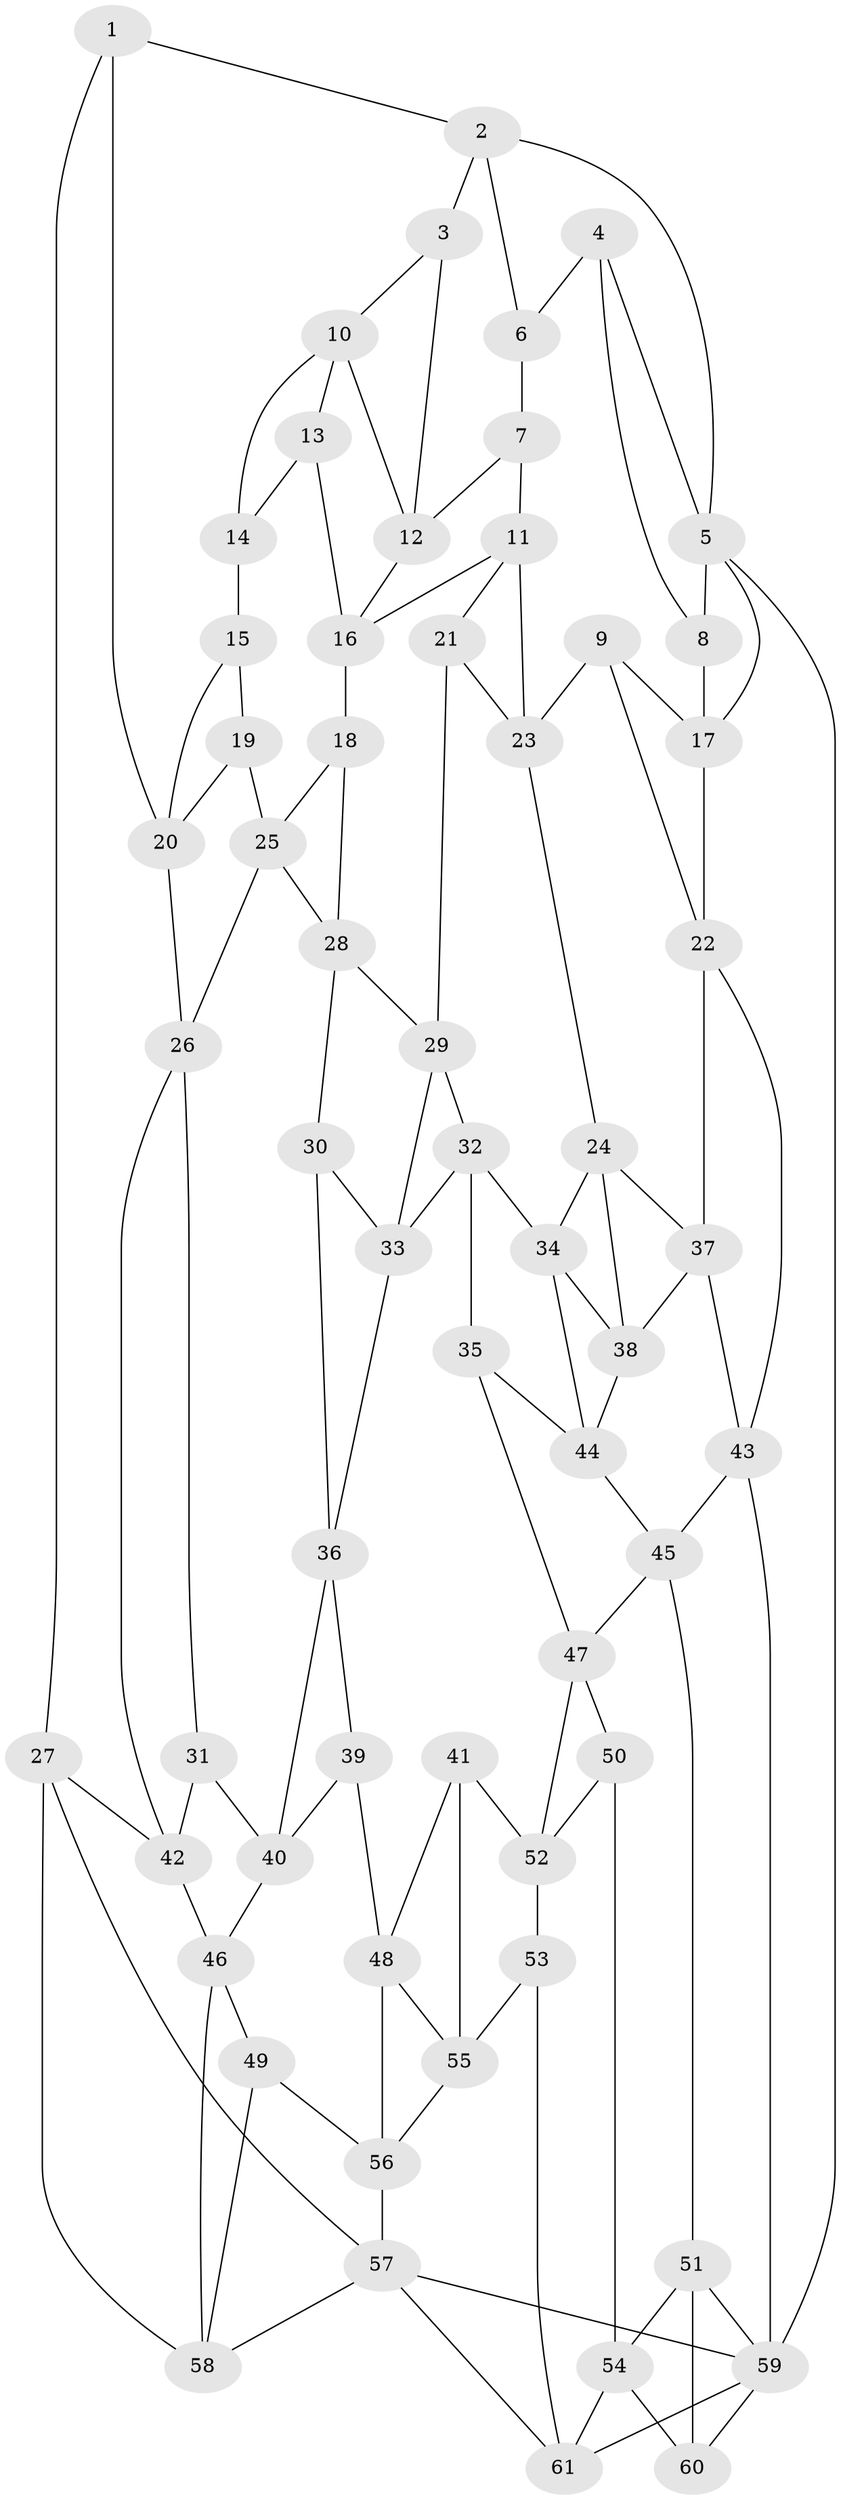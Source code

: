 // original degree distribution, {4: 0.2540983606557377, 5: 0.48360655737704916, 6: 0.23770491803278687, 3: 0.02459016393442623}
// Generated by graph-tools (version 1.1) at 2025/03/03/09/25 03:03:29]
// undirected, 61 vertices, 113 edges
graph export_dot {
graph [start="1"]
  node [color=gray90,style=filled];
  1;
  2;
  3;
  4;
  5;
  6;
  7;
  8;
  9;
  10;
  11;
  12;
  13;
  14;
  15;
  16;
  17;
  18;
  19;
  20;
  21;
  22;
  23;
  24;
  25;
  26;
  27;
  28;
  29;
  30;
  31;
  32;
  33;
  34;
  35;
  36;
  37;
  38;
  39;
  40;
  41;
  42;
  43;
  44;
  45;
  46;
  47;
  48;
  49;
  50;
  51;
  52;
  53;
  54;
  55;
  56;
  57;
  58;
  59;
  60;
  61;
  1 -- 2 [weight=1.0];
  1 -- 20 [weight=1.0];
  1 -- 27 [weight=1.0];
  2 -- 3 [weight=1.0];
  2 -- 5 [weight=1.0];
  2 -- 6 [weight=1.0];
  3 -- 10 [weight=1.0];
  3 -- 12 [weight=1.0];
  4 -- 5 [weight=1.0];
  4 -- 6 [weight=2.0];
  4 -- 8 [weight=1.0];
  5 -- 8 [weight=1.0];
  5 -- 17 [weight=1.0];
  5 -- 59 [weight=1.0];
  6 -- 7 [weight=1.0];
  7 -- 11 [weight=1.0];
  7 -- 12 [weight=1.0];
  8 -- 17 [weight=1.0];
  9 -- 17 [weight=1.0];
  9 -- 22 [weight=1.0];
  9 -- 23 [weight=1.0];
  10 -- 12 [weight=1.0];
  10 -- 13 [weight=1.0];
  10 -- 14 [weight=1.0];
  11 -- 16 [weight=1.0];
  11 -- 21 [weight=1.0];
  11 -- 23 [weight=1.0];
  12 -- 16 [weight=1.0];
  13 -- 14 [weight=1.0];
  13 -- 16 [weight=1.0];
  14 -- 15 [weight=2.0];
  15 -- 19 [weight=1.0];
  15 -- 20 [weight=1.0];
  16 -- 18 [weight=1.0];
  17 -- 22 [weight=1.0];
  18 -- 25 [weight=1.0];
  18 -- 28 [weight=1.0];
  19 -- 20 [weight=1.0];
  19 -- 25 [weight=1.0];
  20 -- 26 [weight=1.0];
  21 -- 23 [weight=1.0];
  21 -- 29 [weight=1.0];
  22 -- 37 [weight=1.0];
  22 -- 43 [weight=1.0];
  23 -- 24 [weight=1.0];
  24 -- 34 [weight=1.0];
  24 -- 37 [weight=1.0];
  24 -- 38 [weight=1.0];
  25 -- 26 [weight=1.0];
  25 -- 28 [weight=1.0];
  26 -- 31 [weight=1.0];
  26 -- 42 [weight=1.0];
  27 -- 42 [weight=1.0];
  27 -- 57 [weight=1.0];
  27 -- 58 [weight=1.0];
  28 -- 29 [weight=1.0];
  28 -- 30 [weight=1.0];
  29 -- 32 [weight=1.0];
  29 -- 33 [weight=1.0];
  30 -- 33 [weight=1.0];
  30 -- 36 [weight=1.0];
  31 -- 40 [weight=1.0];
  31 -- 42 [weight=1.0];
  32 -- 33 [weight=1.0];
  32 -- 34 [weight=1.0];
  32 -- 35 [weight=1.0];
  33 -- 36 [weight=1.0];
  34 -- 38 [weight=1.0];
  34 -- 44 [weight=1.0];
  35 -- 44 [weight=1.0];
  35 -- 47 [weight=1.0];
  36 -- 39 [weight=1.0];
  36 -- 40 [weight=1.0];
  37 -- 38 [weight=1.0];
  37 -- 43 [weight=1.0];
  38 -- 44 [weight=1.0];
  39 -- 40 [weight=1.0];
  39 -- 48 [weight=1.0];
  40 -- 46 [weight=1.0];
  41 -- 48 [weight=1.0];
  41 -- 52 [weight=1.0];
  41 -- 55 [weight=1.0];
  42 -- 46 [weight=1.0];
  43 -- 45 [weight=1.0];
  43 -- 59 [weight=1.0];
  44 -- 45 [weight=1.0];
  45 -- 47 [weight=1.0];
  45 -- 51 [weight=1.0];
  46 -- 49 [weight=1.0];
  46 -- 58 [weight=1.0];
  47 -- 50 [weight=1.0];
  47 -- 52 [weight=1.0];
  48 -- 55 [weight=1.0];
  48 -- 56 [weight=1.0];
  49 -- 56 [weight=1.0];
  49 -- 58 [weight=1.0];
  50 -- 52 [weight=1.0];
  50 -- 54 [weight=1.0];
  51 -- 54 [weight=1.0];
  51 -- 59 [weight=1.0];
  51 -- 60 [weight=2.0];
  52 -- 53 [weight=1.0];
  53 -- 55 [weight=1.0];
  53 -- 61 [weight=1.0];
  54 -- 60 [weight=1.0];
  54 -- 61 [weight=1.0];
  55 -- 56 [weight=1.0];
  56 -- 57 [weight=1.0];
  57 -- 58 [weight=1.0];
  57 -- 59 [weight=1.0];
  57 -- 61 [weight=1.0];
  59 -- 60 [weight=1.0];
  59 -- 61 [weight=1.0];
}
